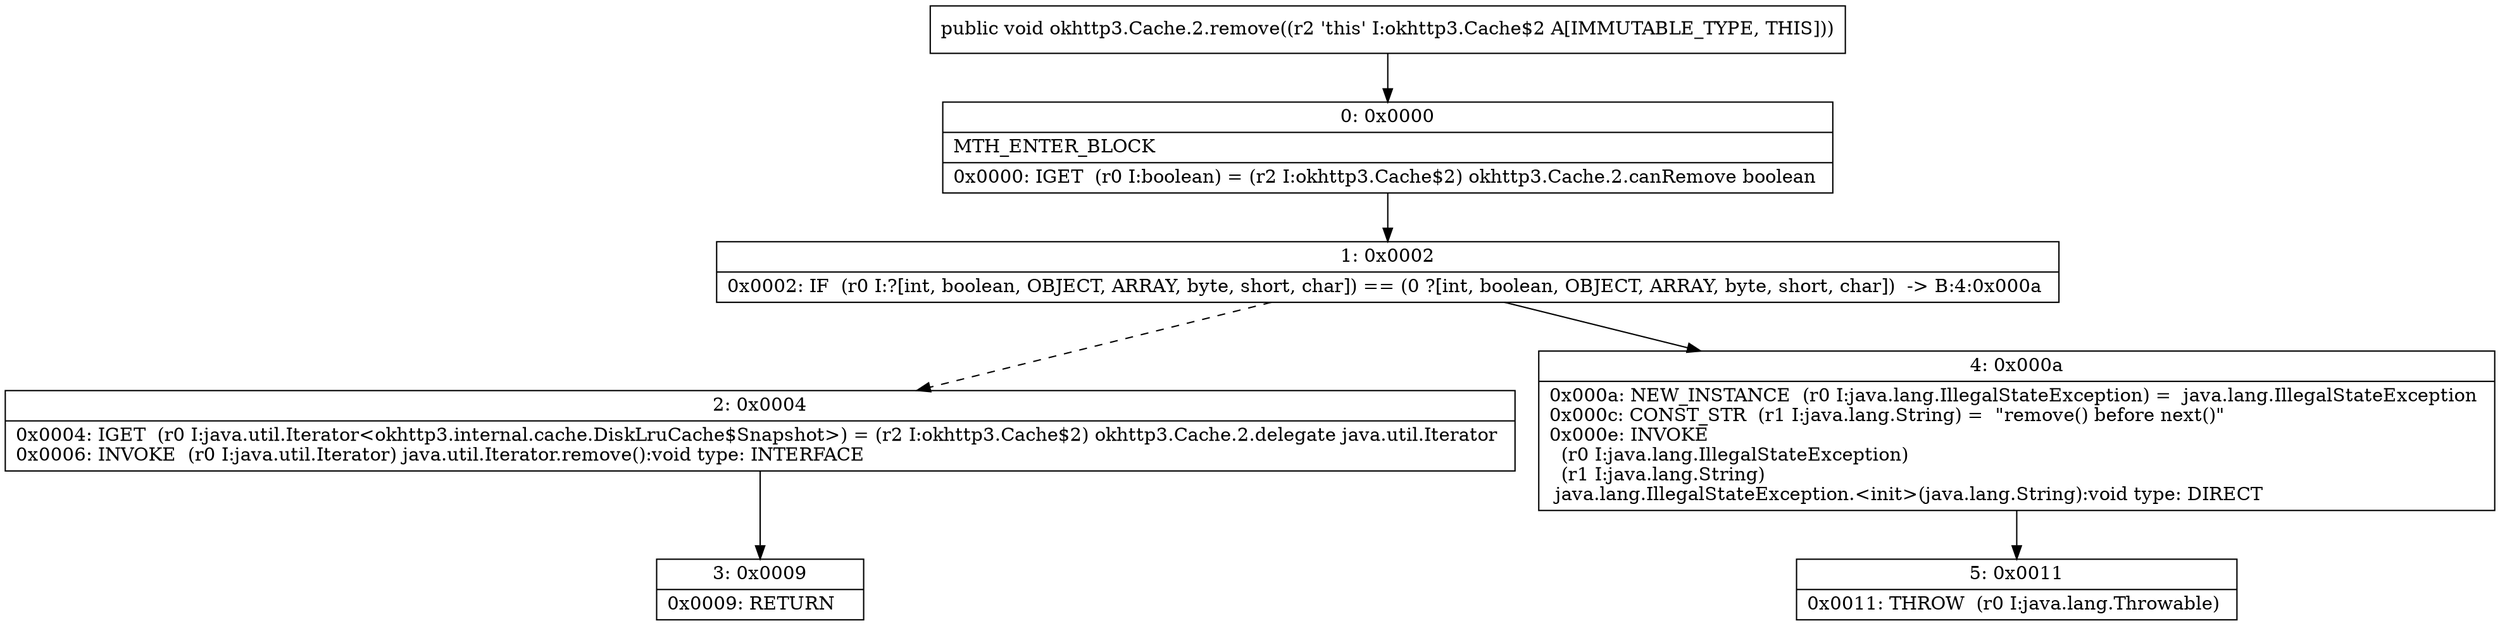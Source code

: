 digraph "CFG forokhttp3.Cache.2.remove()V" {
Node_0 [shape=record,label="{0\:\ 0x0000|MTH_ENTER_BLOCK\l|0x0000: IGET  (r0 I:boolean) = (r2 I:okhttp3.Cache$2) okhttp3.Cache.2.canRemove boolean \l}"];
Node_1 [shape=record,label="{1\:\ 0x0002|0x0002: IF  (r0 I:?[int, boolean, OBJECT, ARRAY, byte, short, char]) == (0 ?[int, boolean, OBJECT, ARRAY, byte, short, char])  \-\> B:4:0x000a \l}"];
Node_2 [shape=record,label="{2\:\ 0x0004|0x0004: IGET  (r0 I:java.util.Iterator\<okhttp3.internal.cache.DiskLruCache$Snapshot\>) = (r2 I:okhttp3.Cache$2) okhttp3.Cache.2.delegate java.util.Iterator \l0x0006: INVOKE  (r0 I:java.util.Iterator) java.util.Iterator.remove():void type: INTERFACE \l}"];
Node_3 [shape=record,label="{3\:\ 0x0009|0x0009: RETURN   \l}"];
Node_4 [shape=record,label="{4\:\ 0x000a|0x000a: NEW_INSTANCE  (r0 I:java.lang.IllegalStateException) =  java.lang.IllegalStateException \l0x000c: CONST_STR  (r1 I:java.lang.String) =  \"remove() before next()\" \l0x000e: INVOKE  \l  (r0 I:java.lang.IllegalStateException)\l  (r1 I:java.lang.String)\l java.lang.IllegalStateException.\<init\>(java.lang.String):void type: DIRECT \l}"];
Node_5 [shape=record,label="{5\:\ 0x0011|0x0011: THROW  (r0 I:java.lang.Throwable) \l}"];
MethodNode[shape=record,label="{public void okhttp3.Cache.2.remove((r2 'this' I:okhttp3.Cache$2 A[IMMUTABLE_TYPE, THIS])) }"];
MethodNode -> Node_0;
Node_0 -> Node_1;
Node_1 -> Node_2[style=dashed];
Node_1 -> Node_4;
Node_2 -> Node_3;
Node_4 -> Node_5;
}

